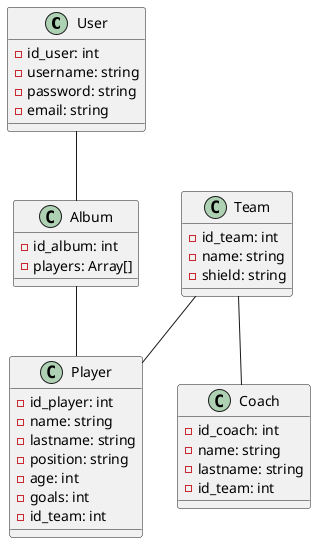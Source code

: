 @startuml
class User {
    - id_user: int
    - username: string
    - password: string
    - email: string
}

class Album {
    - id_album: int
    - players: Array[]
}

class Player {
    - id_player: int
    - name: string
    - lastname: string
    - position: string
    - age: int
    - goals: int
    - id_team: int
}

class Coach {
    - id_coach: int
    - name: string
    - lastname: string
    - id_team: int
}

class Team {
    - id_team: int
    - name: string
    - shield: string
}

User  --  Album

Album --  Player

Team  --  Player
Team  --  Coach
@enduml